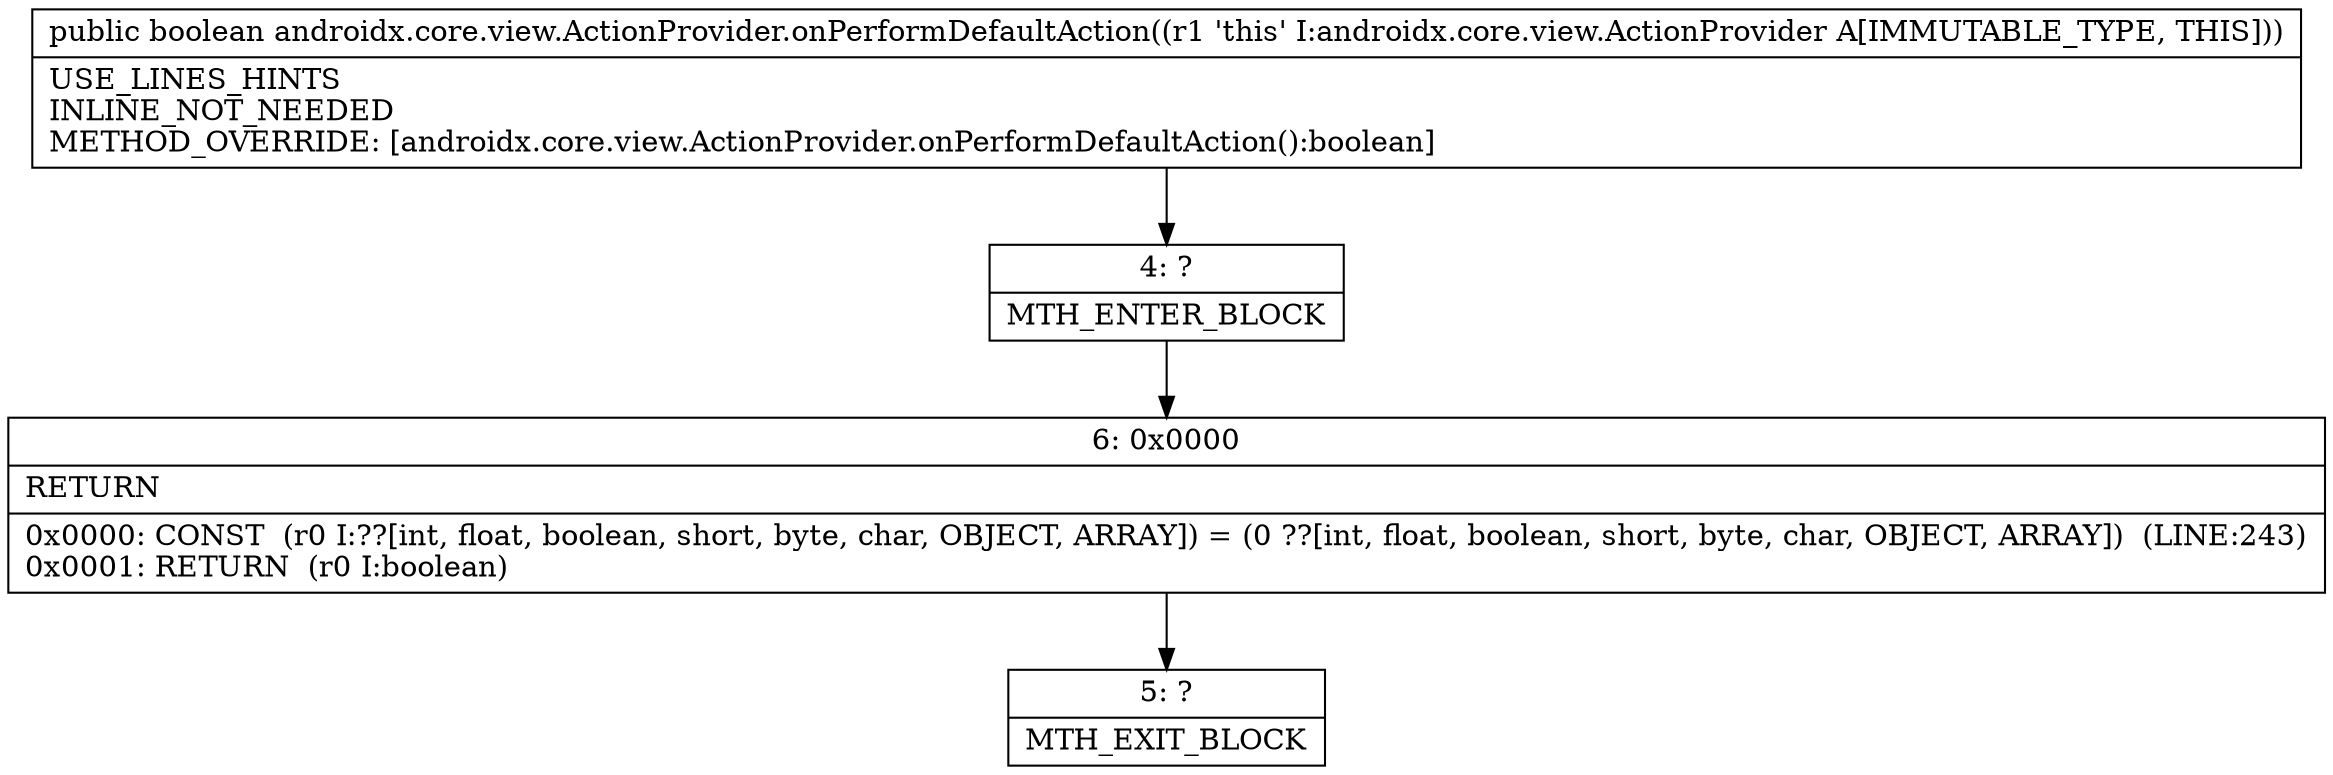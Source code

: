 digraph "CFG forandroidx.core.view.ActionProvider.onPerformDefaultAction()Z" {
Node_4 [shape=record,label="{4\:\ ?|MTH_ENTER_BLOCK\l}"];
Node_6 [shape=record,label="{6\:\ 0x0000|RETURN\l|0x0000: CONST  (r0 I:??[int, float, boolean, short, byte, char, OBJECT, ARRAY]) = (0 ??[int, float, boolean, short, byte, char, OBJECT, ARRAY])  (LINE:243)\l0x0001: RETURN  (r0 I:boolean) \l}"];
Node_5 [shape=record,label="{5\:\ ?|MTH_EXIT_BLOCK\l}"];
MethodNode[shape=record,label="{public boolean androidx.core.view.ActionProvider.onPerformDefaultAction((r1 'this' I:androidx.core.view.ActionProvider A[IMMUTABLE_TYPE, THIS]))  | USE_LINES_HINTS\lINLINE_NOT_NEEDED\lMETHOD_OVERRIDE: [androidx.core.view.ActionProvider.onPerformDefaultAction():boolean]\l}"];
MethodNode -> Node_4;Node_4 -> Node_6;
Node_6 -> Node_5;
}

